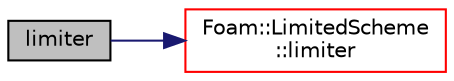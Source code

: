 digraph "limiter"
{
  bgcolor="transparent";
  edge [fontname="Helvetica",fontsize="10",labelfontname="Helvetica",labelfontsize="10"];
  node [fontname="Helvetica",fontsize="10",shape=record];
  rankdir="LR";
  Node1 [label="limiter",height=0.2,width=0.4,color="black", fillcolor="grey75", style="filled", fontcolor="black"];
  Node1 -> Node2 [color="midnightblue",fontsize="10",style="solid",fontname="Helvetica"];
  Node2 [label="Foam::LimitedScheme\l::limiter",height=0.2,width=0.4,color="red",URL="$a01344.html#aad9e018b93b59932a398c0826c5cef86",tooltip="Return the interpolation weighting factors. "];
}
